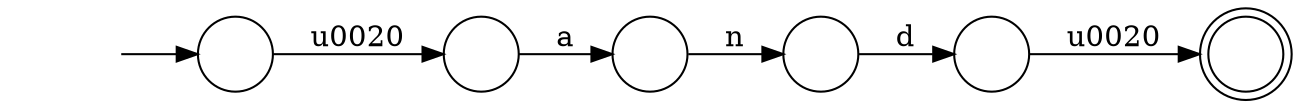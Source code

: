 digraph Automaton {
  rankdir = LR;
  0 [shape=doublecircle,label=""];
  1 [shape=circle,label=""];
  1 -> 3 [label="a"]
  2 [shape=circle,label=""];
  2 -> 0 [label="\u0020"]
  3 [shape=circle,label=""];
  3 -> 5 [label="n"]
  4 [shape=circle,label=""];
  initial [shape=plaintext,label=""];
  initial -> 4
  4 -> 1 [label="\u0020"]
  5 [shape=circle,label=""];
  5 -> 2 [label="d"]
}


